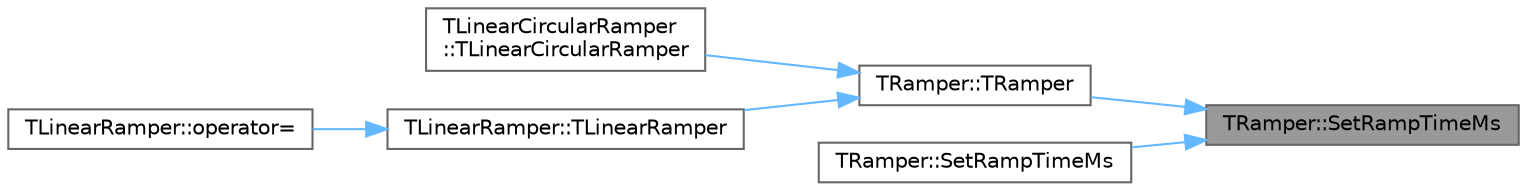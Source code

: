 digraph "TRamper::SetRampTimeMs"
{
 // INTERACTIVE_SVG=YES
 // LATEX_PDF_SIZE
  bgcolor="transparent";
  edge [fontname=Helvetica,fontsize=10,labelfontname=Helvetica,labelfontsize=10];
  node [fontname=Helvetica,fontsize=10,shape=box,height=0.2,width=0.4];
  rankdir="RL";
  Node1 [id="Node000001",label="TRamper::SetRampTimeMs",height=0.2,width=0.4,color="gray40", fillcolor="grey60", style="filled", fontcolor="black",tooltip=" "];
  Node1 -> Node2 [id="edge1_Node000001_Node000002",dir="back",color="steelblue1",style="solid",tooltip=" "];
  Node2 [id="Node000002",label="TRamper::TRamper",height=0.2,width=0.4,color="grey40", fillcolor="white", style="filled",URL="$db/dbf/classTRamper.html#a6cff9b67d00b60bb7a35d4373125d50c",tooltip=" "];
  Node2 -> Node3 [id="edge2_Node000002_Node000003",dir="back",color="steelblue1",style="solid",tooltip=" "];
  Node3 [id="Node000003",label="TLinearCircularRamper\l::TLinearCircularRamper",height=0.2,width=0.4,color="grey40", fillcolor="white", style="filled",URL="$da/d7d/classTLinearCircularRamper.html#ad63677858bf6891a2e52ba8931b4ff2c",tooltip=" "];
  Node2 -> Node4 [id="edge3_Node000002_Node000004",dir="back",color="steelblue1",style="solid",tooltip=" "];
  Node4 [id="Node000004",label="TLinearRamper::TLinearRamper",height=0.2,width=0.4,color="grey40", fillcolor="white", style="filled",URL="$d4/d9e/classTLinearRamper.html#a1975329f66bdb8987f970702b2ef1301",tooltip=" "];
  Node4 -> Node5 [id="edge4_Node000004_Node000005",dir="back",color="steelblue1",style="solid",tooltip=" "];
  Node5 [id="Node000005",label="TLinearRamper::operator=",height=0.2,width=0.4,color="grey40", fillcolor="white", style="filled",URL="$d4/d9e/classTLinearRamper.html#a82b8687c875464c2cbe433df5a016b02",tooltip=" "];
  Node1 -> Node6 [id="edge5_Node000001_Node000006",dir="back",color="steelblue1",style="solid",tooltip=" "];
  Node6 [id="Node000006",label="TRamper::SetRampTimeMs",height=0.2,width=0.4,color="grey40", fillcolor="white", style="filled",URL="$db/dbf/classTRamper.html#acce531f46698a3b818d97666e93f4a59",tooltip=" "];
}
